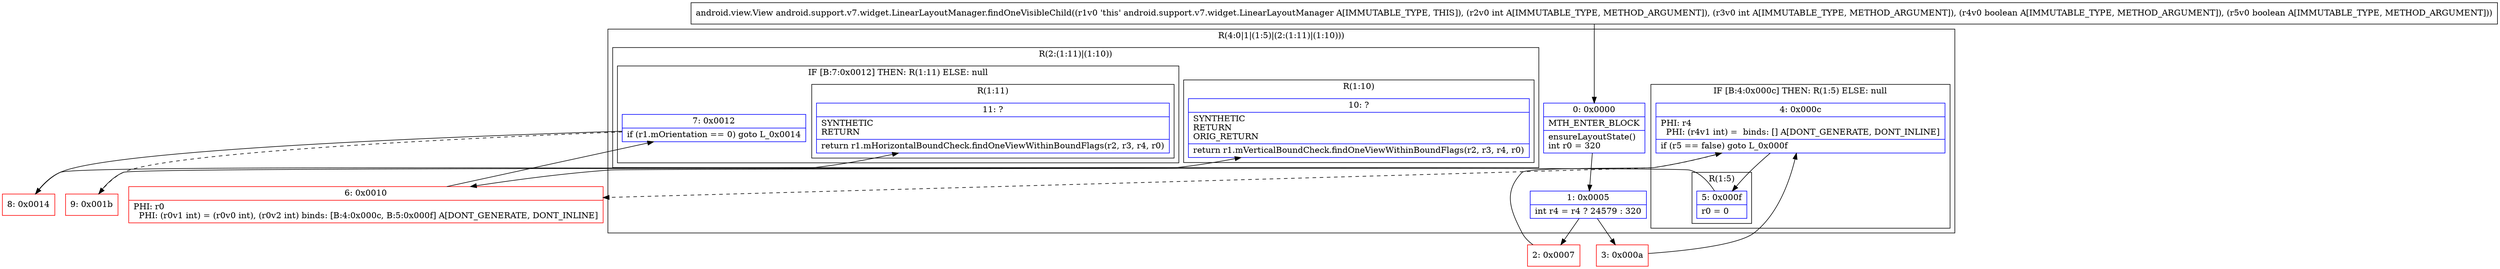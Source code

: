 digraph "CFG forandroid.support.v7.widget.LinearLayoutManager.findOneVisibleChild(IIZZ)Landroid\/view\/View;" {
subgraph cluster_Region_1741402200 {
label = "R(4:0|1|(1:5)|(2:(1:11)|(1:10)))";
node [shape=record,color=blue];
Node_0 [shape=record,label="{0\:\ 0x0000|MTH_ENTER_BLOCK\l|ensureLayoutState()\lint r0 = 320\l}"];
Node_1 [shape=record,label="{1\:\ 0x0005|int r4 = r4 ? 24579 : 320\l}"];
subgraph cluster_IfRegion_1451920277 {
label = "IF [B:4:0x000c] THEN: R(1:5) ELSE: null";
node [shape=record,color=blue];
Node_4 [shape=record,label="{4\:\ 0x000c|PHI: r4 \l  PHI: (r4v1 int) =  binds: [] A[DONT_GENERATE, DONT_INLINE]\l|if (r5 == false) goto L_0x000f\l}"];
subgraph cluster_Region_1314396692 {
label = "R(1:5)";
node [shape=record,color=blue];
Node_5 [shape=record,label="{5\:\ 0x000f|r0 = 0\l}"];
}
}
subgraph cluster_Region_1989630395 {
label = "R(2:(1:11)|(1:10))";
node [shape=record,color=blue];
subgraph cluster_IfRegion_271704136 {
label = "IF [B:7:0x0012] THEN: R(1:11) ELSE: null";
node [shape=record,color=blue];
Node_7 [shape=record,label="{7\:\ 0x0012|if (r1.mOrientation == 0) goto L_0x0014\l}"];
subgraph cluster_Region_1598245796 {
label = "R(1:11)";
node [shape=record,color=blue];
Node_11 [shape=record,label="{11\:\ ?|SYNTHETIC\lRETURN\l|return r1.mHorizontalBoundCheck.findOneViewWithinBoundFlags(r2, r3, r4, r0)\l}"];
}
}
subgraph cluster_Region_1388421901 {
label = "R(1:10)";
node [shape=record,color=blue];
Node_10 [shape=record,label="{10\:\ ?|SYNTHETIC\lRETURN\lORIG_RETURN\l|return r1.mVerticalBoundCheck.findOneViewWithinBoundFlags(r2, r3, r4, r0)\l}"];
}
}
}
Node_2 [shape=record,color=red,label="{2\:\ 0x0007}"];
Node_3 [shape=record,color=red,label="{3\:\ 0x000a}"];
Node_6 [shape=record,color=red,label="{6\:\ 0x0010|PHI: r0 \l  PHI: (r0v1 int) = (r0v0 int), (r0v2 int) binds: [B:4:0x000c, B:5:0x000f] A[DONT_GENERATE, DONT_INLINE]\l}"];
Node_8 [shape=record,color=red,label="{8\:\ 0x0014}"];
Node_9 [shape=record,color=red,label="{9\:\ 0x001b}"];
MethodNode[shape=record,label="{android.view.View android.support.v7.widget.LinearLayoutManager.findOneVisibleChild((r1v0 'this' android.support.v7.widget.LinearLayoutManager A[IMMUTABLE_TYPE, THIS]), (r2v0 int A[IMMUTABLE_TYPE, METHOD_ARGUMENT]), (r3v0 int A[IMMUTABLE_TYPE, METHOD_ARGUMENT]), (r4v0 boolean A[IMMUTABLE_TYPE, METHOD_ARGUMENT]), (r5v0 boolean A[IMMUTABLE_TYPE, METHOD_ARGUMENT])) }"];
MethodNode -> Node_0;
Node_0 -> Node_1;
Node_1 -> Node_2;
Node_1 -> Node_3;
Node_4 -> Node_5;
Node_4 -> Node_6[style=dashed];
Node_5 -> Node_6;
Node_7 -> Node_8;
Node_7 -> Node_9[style=dashed];
Node_2 -> Node_4;
Node_3 -> Node_4;
Node_6 -> Node_7;
Node_8 -> Node_11;
Node_9 -> Node_10;
}

